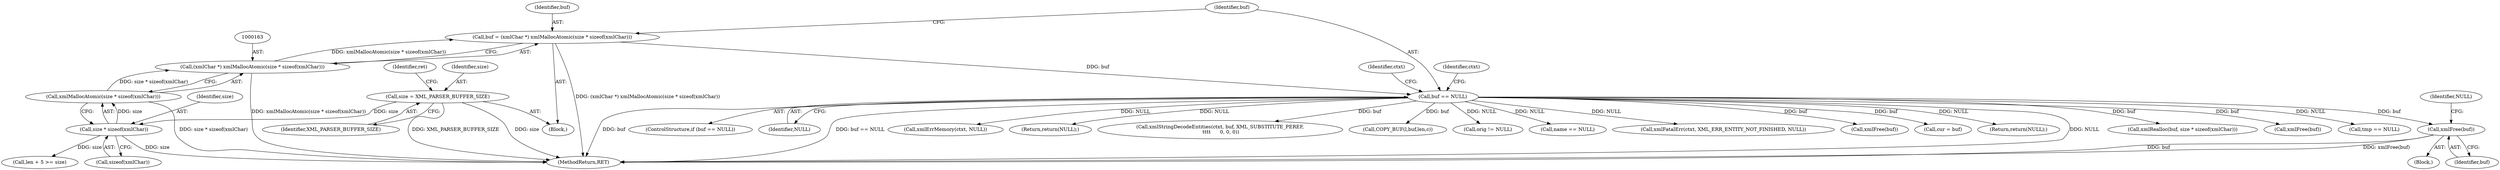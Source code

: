 digraph "0_Chrome_d0947db40187f4708c58e64cbd6013faf9eddeed_20@pointer" {
"1000197" [label="(Call,xmlFree(buf))"];
"1000170" [label="(Call,buf == NULL)"];
"1000160" [label="(Call,buf = (xmlChar *) xmlMallocAtomic(size * sizeof(xmlChar)))"];
"1000162" [label="(Call,(xmlChar *) xmlMallocAtomic(size * sizeof(xmlChar)))"];
"1000164" [label="(Call,xmlMallocAtomic(size * sizeof(xmlChar)))"];
"1000165" [label="(Call,size * sizeof(xmlChar))"];
"1000122" [label="(Call,size = XML_PARSER_BUFFER_SIZE)"];
"1000198" [label="(Identifier,buf)"];
"1000169" [label="(ControlStructure,if (buf == NULL))"];
"1000172" [label="(Identifier,NULL)"];
"1000174" [label="(Call,xmlErrMemory(ctxt, NULL))"];
"1000199" [label="(Return,return(NULL);)"];
"1000418" [label="(Call,xmlStringDecodeEntities(ctxt, buf, XML_SUBSTITUTE_PEREF,\n \t\t\t\t      0, 0, 0))"];
"1000227" [label="(Call,len + 5 >= size)"];
"1000175" [label="(Identifier,ctxt)"];
"1000262" [label="(Call,COPY_BUF(l,buf,len,c))"];
"1000200" [label="(Identifier,NULL)"];
"1000426" [label="(Call,orig != NULL)"];
"1000122" [label="(Call,size = XML_PARSER_BUFFER_SIZE)"];
"1000354" [label="(Call,name == NULL)"];
"1000197" [label="(Call,xmlFree(buf))"];
"1000123" [label="(Identifier,size)"];
"1000407" [label="(Call,xmlFatalErr(ctxt, XML_ERR_ENTITY_NOT_FINISHED, NULL))"];
"1000411" [label="(Call,xmlFree(buf))"];
"1000181" [label="(Identifier,ctxt)"];
"1000312" [label="(Call,cur = buf)"];
"1000130" [label="(Identifier,ret)"];
"1000171" [label="(Identifier,buf)"];
"1000310" [label="(Return,return(NULL);)"];
"1000162" [label="(Call,(xmlChar *) xmlMallocAtomic(size * sizeof(xmlChar)))"];
"1000438" [label="(MethodReturn,RET)"];
"1000241" [label="(Call,xmlRealloc(buf, size * sizeof(xmlChar)))"];
"1000165" [label="(Call,size * sizeof(xmlChar))"];
"1000308" [label="(Call,xmlFree(buf))"];
"1000170" [label="(Call,buf == NULL)"];
"1000161" [label="(Identifier,buf)"];
"1000166" [label="(Identifier,size)"];
"1000124" [label="(Identifier,XML_PARSER_BUFFER_SIZE)"];
"1000164" [label="(Call,xmlMallocAtomic(size * sizeof(xmlChar)))"];
"1000248" [label="(Call,tmp == NULL)"];
"1000196" [label="(Block,)"];
"1000160" [label="(Call,buf = (xmlChar *) xmlMallocAtomic(size * sizeof(xmlChar)))"];
"1000112" [label="(Block,)"];
"1000167" [label="(Call,sizeof(xmlChar))"];
"1000197" -> "1000196"  [label="AST: "];
"1000197" -> "1000198"  [label="CFG: "];
"1000198" -> "1000197"  [label="AST: "];
"1000200" -> "1000197"  [label="CFG: "];
"1000197" -> "1000438"  [label="DDG: xmlFree(buf)"];
"1000197" -> "1000438"  [label="DDG: buf"];
"1000170" -> "1000197"  [label="DDG: buf"];
"1000170" -> "1000169"  [label="AST: "];
"1000170" -> "1000172"  [label="CFG: "];
"1000171" -> "1000170"  [label="AST: "];
"1000172" -> "1000170"  [label="AST: "];
"1000175" -> "1000170"  [label="CFG: "];
"1000181" -> "1000170"  [label="CFG: "];
"1000170" -> "1000438"  [label="DDG: NULL"];
"1000170" -> "1000438"  [label="DDG: buf"];
"1000170" -> "1000438"  [label="DDG: buf == NULL"];
"1000160" -> "1000170"  [label="DDG: buf"];
"1000170" -> "1000174"  [label="DDG: NULL"];
"1000170" -> "1000199"  [label="DDG: NULL"];
"1000170" -> "1000241"  [label="DDG: buf"];
"1000170" -> "1000248"  [label="DDG: NULL"];
"1000170" -> "1000262"  [label="DDG: buf"];
"1000170" -> "1000308"  [label="DDG: buf"];
"1000170" -> "1000310"  [label="DDG: NULL"];
"1000170" -> "1000312"  [label="DDG: buf"];
"1000170" -> "1000354"  [label="DDG: NULL"];
"1000170" -> "1000407"  [label="DDG: NULL"];
"1000170" -> "1000411"  [label="DDG: buf"];
"1000170" -> "1000418"  [label="DDG: buf"];
"1000170" -> "1000426"  [label="DDG: NULL"];
"1000160" -> "1000112"  [label="AST: "];
"1000160" -> "1000162"  [label="CFG: "];
"1000161" -> "1000160"  [label="AST: "];
"1000162" -> "1000160"  [label="AST: "];
"1000171" -> "1000160"  [label="CFG: "];
"1000160" -> "1000438"  [label="DDG: (xmlChar *) xmlMallocAtomic(size * sizeof(xmlChar))"];
"1000162" -> "1000160"  [label="DDG: xmlMallocAtomic(size * sizeof(xmlChar))"];
"1000162" -> "1000164"  [label="CFG: "];
"1000163" -> "1000162"  [label="AST: "];
"1000164" -> "1000162"  [label="AST: "];
"1000162" -> "1000438"  [label="DDG: xmlMallocAtomic(size * sizeof(xmlChar))"];
"1000164" -> "1000162"  [label="DDG: size * sizeof(xmlChar)"];
"1000164" -> "1000165"  [label="CFG: "];
"1000165" -> "1000164"  [label="AST: "];
"1000164" -> "1000438"  [label="DDG: size * sizeof(xmlChar)"];
"1000165" -> "1000164"  [label="DDG: size"];
"1000165" -> "1000167"  [label="CFG: "];
"1000166" -> "1000165"  [label="AST: "];
"1000167" -> "1000165"  [label="AST: "];
"1000165" -> "1000438"  [label="DDG: size"];
"1000122" -> "1000165"  [label="DDG: size"];
"1000165" -> "1000227"  [label="DDG: size"];
"1000122" -> "1000112"  [label="AST: "];
"1000122" -> "1000124"  [label="CFG: "];
"1000123" -> "1000122"  [label="AST: "];
"1000124" -> "1000122"  [label="AST: "];
"1000130" -> "1000122"  [label="CFG: "];
"1000122" -> "1000438"  [label="DDG: size"];
"1000122" -> "1000438"  [label="DDG: XML_PARSER_BUFFER_SIZE"];
}
